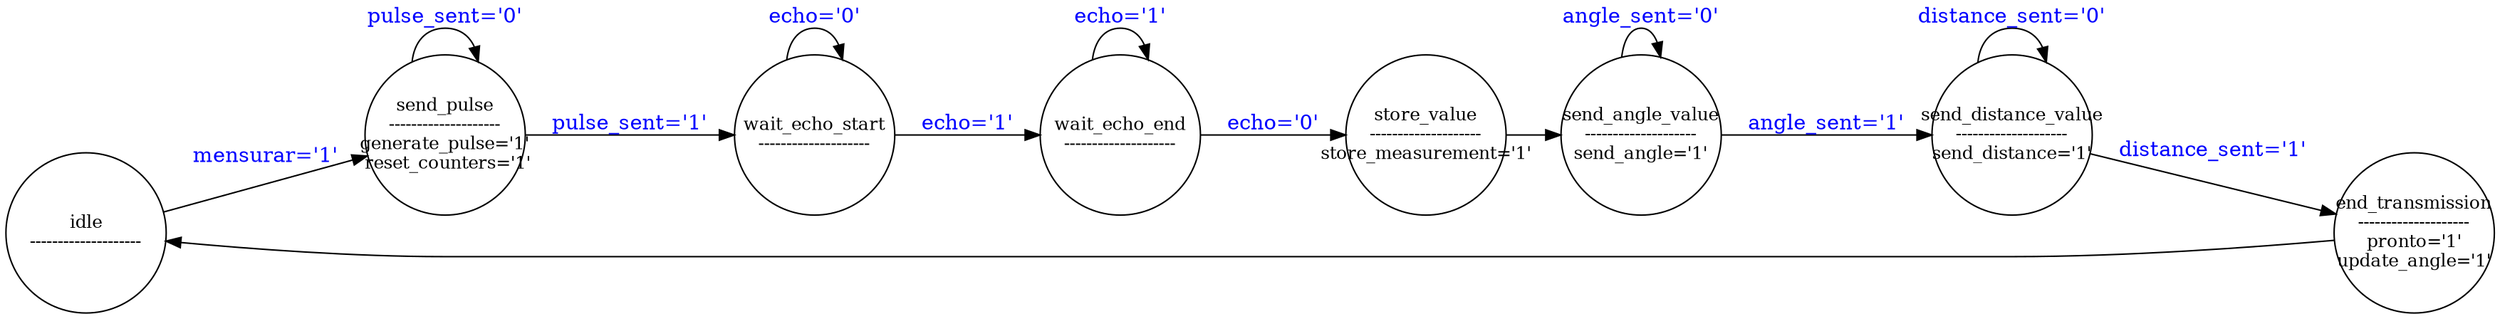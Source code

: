 digraph sonar_uc_fsm {
    rankdir=LR;
    node [shape = circle, width=1.5, fixedsize=true, fontsize=12];
    
    idle [label="idle\n--------------------\n"];
    send_pulse [label="send_pulse\n--------------------\ngenerate_pulse='1'\n reset_counters='1'"];
    wait_echo_start [label="wait_echo_start\n--------------------\n"];
    wait_echo_end [label="wait_echo_end\n--------------------\n"];
    store_value [label="store_value\n--------------------\nstore_measurement='1'"];
    send_angle_value [label="send_angle_value\n--------------------\nsend_angle='1'"];
    send_distance_value [label="send_distance_value\n--------------------\nsend_distance='1'"];
    end_transmission [label="end_transmission\n--------------------\npronto='1'\nupdate_angle='1'"];
    
    idle -> send_pulse [label="mensurar='1'", fontcolor=blue];
    send_pulse -> send_pulse [label="pulse_sent='0'", fontcolor=blue];
    send_pulse -> wait_echo_start [label="pulse_sent='1'", fontcolor=blue];
    wait_echo_start -> wait_echo_start [label="echo='0'", fontcolor=blue];
    wait_echo_start -> wait_echo_end [label="echo='1'", fontcolor=blue];
    wait_echo_end -> wait_echo_end [label="echo='1'", fontcolor=blue];
    wait_echo_end -> store_value [label="echo='0'", fontcolor=blue];
    store_value -> send_angle_value;
    send_angle_value -> send_angle_value [label="angle_sent='0'", fontcolor=blue];
    send_angle_value -> send_distance_value [label="angle_sent='1'", fontcolor=blue];
    send_distance_value -> send_distance_value [label="distance_sent='0'", fontcolor=blue];
    send_distance_value -> end_transmission [label="distance_sent='1'", fontcolor=blue];
    end_transmission -> idle;
}
